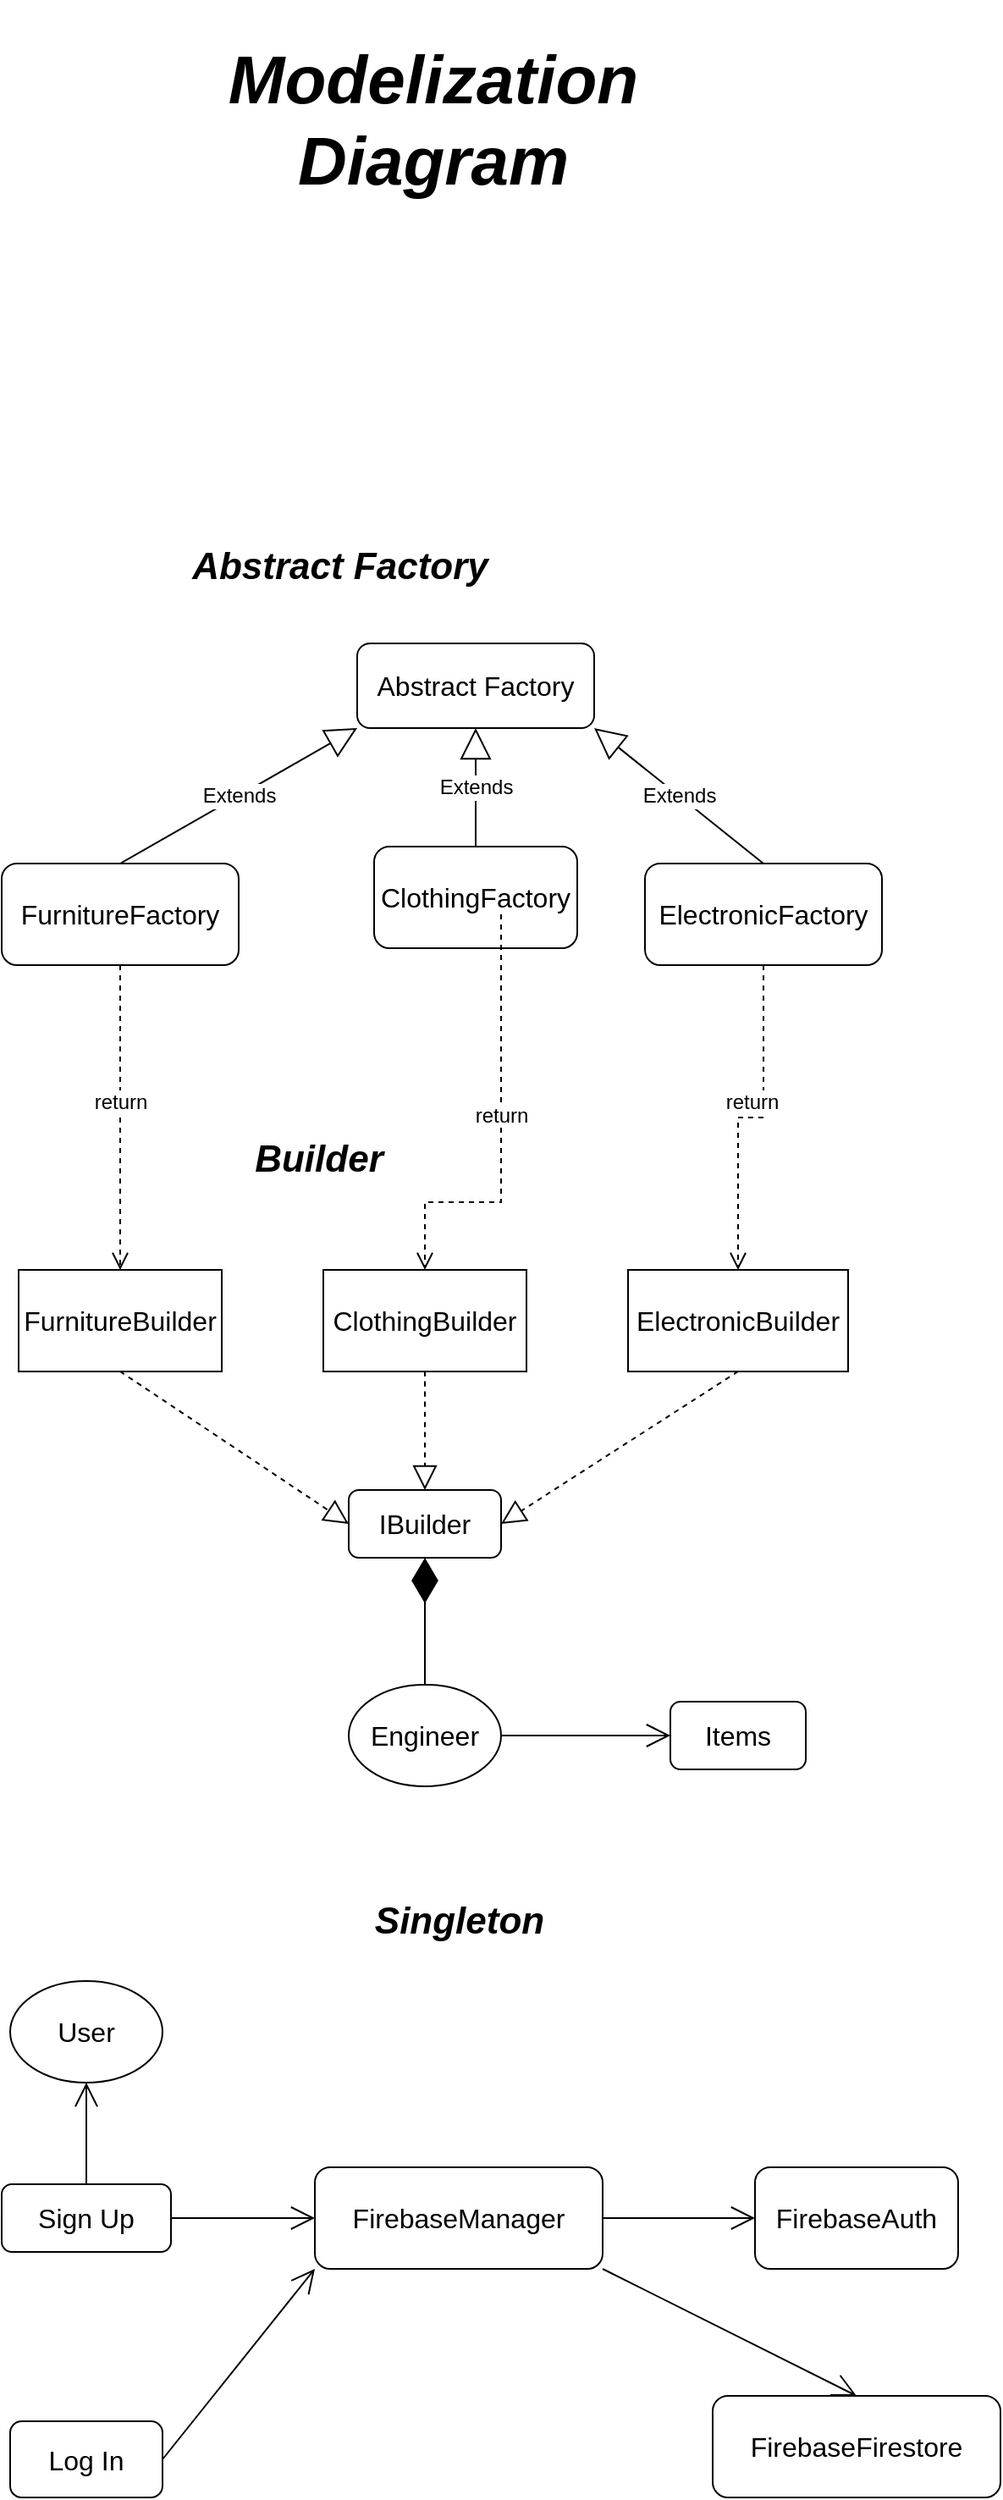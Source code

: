 <mxfile version="21.6.8" type="device">
  <diagram name="Page-1" id="heuBujQ8rneq9T9cYGzG">
    <mxGraphModel dx="2277" dy="1221" grid="1" gridSize="10" guides="1" tooltips="1" connect="1" arrows="1" fold="1" page="0" pageScale="1" pageWidth="827" pageHeight="1169" math="0" shadow="0">
      <root>
        <mxCell id="0" />
        <mxCell id="1" parent="0" />
        <mxCell id="9hzGDvgMQgs1guY_c0qF-1" value="&lt;h1&gt;&lt;span style=&quot;font-size: 40px;&quot;&gt;Modelization Diagram&lt;/span&gt;&lt;/h1&gt;" style="text;strokeColor=none;align=center;fillColor=none;html=1;verticalAlign=middle;whiteSpace=wrap;rounded=0;fontSize=16;fontStyle=3;fontFamily=Helvetica;" parent="1" vertex="1">
          <mxGeometry x="-365" y="-350" width="280" height="120" as="geometry" />
        </mxCell>
        <mxCell id="NAwW4b3B6V8KvW6h2unZ-3" value="Abstract Factory" style="rounded=1;whiteSpace=wrap;html=1;fontSize=16;" parent="1" vertex="1">
          <mxGeometry x="-270" y="20" width="140" height="50" as="geometry" />
        </mxCell>
        <mxCell id="NAwW4b3B6V8KvW6h2unZ-8" value="ClothingFactory&lt;br&gt;" style="rounded=1;whiteSpace=wrap;html=1;fontSize=16;" parent="1" vertex="1">
          <mxGeometry x="-260" y="140" width="120" height="60" as="geometry" />
        </mxCell>
        <mxCell id="NAwW4b3B6V8KvW6h2unZ-9" value="FurnitureFactory" style="rounded=1;whiteSpace=wrap;html=1;fontSize=16;" parent="1" vertex="1">
          <mxGeometry x="-480" y="150" width="140" height="60" as="geometry" />
        </mxCell>
        <mxCell id="NAwW4b3B6V8KvW6h2unZ-10" value="ElectronicFactory" style="rounded=1;whiteSpace=wrap;html=1;fontSize=16;" parent="1" vertex="1">
          <mxGeometry x="-100" y="150" width="140" height="60" as="geometry" />
        </mxCell>
        <mxCell id="NAwW4b3B6V8KvW6h2unZ-29" value="&lt;font style=&quot;font-size: 22px;&quot;&gt;&lt;i&gt;&lt;b&gt;Abstract Factory&lt;/b&gt;&lt;/i&gt;&lt;/font&gt;" style="text;html=1;strokeColor=none;fillColor=none;align=center;verticalAlign=middle;whiteSpace=wrap;rounded=0;fontSize=16;" parent="1" vertex="1">
          <mxGeometry x="-390" y="-40" width="220" height="30" as="geometry" />
        </mxCell>
        <mxCell id="NAwW4b3B6V8KvW6h2unZ-30" value="" style="group" parent="1" vertex="1" connectable="0">
          <mxGeometry x="-470" y="300" width="490" height="395" as="geometry" />
        </mxCell>
        <mxCell id="9hzGDvgMQgs1guY_c0qF-8" value="Engineer" style="ellipse;whiteSpace=wrap;html=1;fontSize=16;" parent="NAwW4b3B6V8KvW6h2unZ-30" vertex="1">
          <mxGeometry x="195" y="335" width="90" height="60" as="geometry" />
        </mxCell>
        <mxCell id="NAwW4b3B6V8KvW6h2unZ-2" value="IBuilder" style="rounded=1;whiteSpace=wrap;html=1;fontSize=16;" parent="NAwW4b3B6V8KvW6h2unZ-30" vertex="1">
          <mxGeometry x="195" y="220" width="90" height="40" as="geometry" />
        </mxCell>
        <mxCell id="NAwW4b3B6V8KvW6h2unZ-4" value="ClothingBuilder" style="rounded=0;whiteSpace=wrap;html=1;fontSize=16;" parent="NAwW4b3B6V8KvW6h2unZ-30" vertex="1">
          <mxGeometry x="180" y="90" width="120" height="60" as="geometry" />
        </mxCell>
        <mxCell id="NAwW4b3B6V8KvW6h2unZ-5" value="ElectronicBuilder" style="rounded=0;whiteSpace=wrap;html=1;fontSize=16;" parent="NAwW4b3B6V8KvW6h2unZ-30" vertex="1">
          <mxGeometry x="360" y="90" width="130" height="60" as="geometry" />
        </mxCell>
        <mxCell id="NAwW4b3B6V8KvW6h2unZ-6" value="FurnitureBuilder" style="rounded=0;whiteSpace=wrap;html=1;fontSize=16;" parent="NAwW4b3B6V8KvW6h2unZ-30" vertex="1">
          <mxGeometry y="90" width="120" height="60" as="geometry" />
        </mxCell>
        <mxCell id="NAwW4b3B6V8KvW6h2unZ-7" value="Items" style="rounded=1;whiteSpace=wrap;html=1;fontSize=16;" parent="NAwW4b3B6V8KvW6h2unZ-30" vertex="1">
          <mxGeometry x="385" y="345" width="80" height="40" as="geometry" />
        </mxCell>
        <mxCell id="NAwW4b3B6V8KvW6h2unZ-22" value="" style="endArrow=diamondThin;endFill=1;endSize=24;html=1;rounded=0;fontSize=12;curved=1;exitX=0.5;exitY=0;exitDx=0;exitDy=0;entryX=0.5;entryY=1;entryDx=0;entryDy=0;" parent="NAwW4b3B6V8KvW6h2unZ-30" source="9hzGDvgMQgs1guY_c0qF-8" target="NAwW4b3B6V8KvW6h2unZ-2" edge="1">
          <mxGeometry width="160" relative="1" as="geometry">
            <mxPoint x="90" y="400" as="sourcePoint" />
            <mxPoint x="210" y="380" as="targetPoint" />
          </mxGeometry>
        </mxCell>
        <mxCell id="NAwW4b3B6V8KvW6h2unZ-23" value="" style="endArrow=block;dashed=1;endFill=0;endSize=12;html=1;rounded=0;fontSize=12;curved=1;entryX=0;entryY=0.5;entryDx=0;entryDy=0;exitX=0.5;exitY=1;exitDx=0;exitDy=0;" parent="NAwW4b3B6V8KvW6h2unZ-30" source="NAwW4b3B6V8KvW6h2unZ-6" target="NAwW4b3B6V8KvW6h2unZ-2" edge="1">
          <mxGeometry width="160" relative="1" as="geometry">
            <mxPoint x="30" y="200" as="sourcePoint" />
            <mxPoint x="190" y="200" as="targetPoint" />
          </mxGeometry>
        </mxCell>
        <mxCell id="NAwW4b3B6V8KvW6h2unZ-24" value="" style="endArrow=block;dashed=1;endFill=0;endSize=12;html=1;rounded=0;fontSize=12;curved=1;entryX=0.5;entryY=0;entryDx=0;entryDy=0;exitX=0.5;exitY=1;exitDx=0;exitDy=0;" parent="NAwW4b3B6V8KvW6h2unZ-30" source="NAwW4b3B6V8KvW6h2unZ-4" target="NAwW4b3B6V8KvW6h2unZ-2" edge="1">
          <mxGeometry width="160" relative="1" as="geometry">
            <mxPoint x="210" y="150" as="sourcePoint" />
            <mxPoint x="350" y="240" as="targetPoint" />
          </mxGeometry>
        </mxCell>
        <mxCell id="NAwW4b3B6V8KvW6h2unZ-25" value="" style="endArrow=block;dashed=1;endFill=0;endSize=12;html=1;rounded=0;fontSize=12;curved=1;entryX=1;entryY=0.5;entryDx=0;entryDy=0;exitX=0.5;exitY=1;exitDx=0;exitDy=0;" parent="NAwW4b3B6V8KvW6h2unZ-30" source="NAwW4b3B6V8KvW6h2unZ-5" target="NAwW4b3B6V8KvW6h2unZ-2" edge="1">
          <mxGeometry width="160" relative="1" as="geometry">
            <mxPoint x="380" y="200" as="sourcePoint" />
            <mxPoint x="520" y="290" as="targetPoint" />
          </mxGeometry>
        </mxCell>
        <mxCell id="NAwW4b3B6V8KvW6h2unZ-26" value="" style="endArrow=open;endFill=1;endSize=12;html=1;rounded=0;fontSize=12;curved=1;entryX=0;entryY=0.5;entryDx=0;entryDy=0;exitX=1;exitY=0.5;exitDx=0;exitDy=0;" parent="NAwW4b3B6V8KvW6h2unZ-30" source="9hzGDvgMQgs1guY_c0qF-8" target="NAwW4b3B6V8KvW6h2unZ-7" edge="1">
          <mxGeometry width="160" relative="1" as="geometry">
            <mxPoint x="290" y="390" as="sourcePoint" />
            <mxPoint x="450" y="390" as="targetPoint" />
          </mxGeometry>
        </mxCell>
        <mxCell id="NAwW4b3B6V8KvW6h2unZ-28" value="&lt;font style=&quot;font-size: 22px;&quot;&gt;&lt;i&gt;&lt;b&gt;Builder&lt;/b&gt;&lt;/i&gt;&lt;/font&gt;" style="text;html=1;strokeColor=none;fillColor=none;align=center;verticalAlign=middle;whiteSpace=wrap;rounded=0;fontSize=16;" parent="NAwW4b3B6V8KvW6h2unZ-30" vertex="1">
          <mxGeometry x="110" y="10" width="135" height="30" as="geometry" />
        </mxCell>
        <mxCell id="NAwW4b3B6V8KvW6h2unZ-38" value="return" style="html=1;verticalAlign=bottom;endArrow=open;dashed=1;endSize=8;edgeStyle=elbowEdgeStyle;elbow=vertical;curved=0;rounded=0;fontSize=12;entryX=0.5;entryY=0;entryDx=0;entryDy=0;exitX=0.5;exitY=1;exitDx=0;exitDy=0;" parent="NAwW4b3B6V8KvW6h2unZ-30" target="NAwW4b3B6V8KvW6h2unZ-4" edge="1">
          <mxGeometry relative="1" as="geometry">
            <mxPoint x="285" y="-120" as="sourcePoint" />
            <mxPoint x="195" y="70" as="targetPoint" />
            <Array as="points">
              <mxPoint x="290" y="50" />
            </Array>
          </mxGeometry>
        </mxCell>
        <mxCell id="NAwW4b3B6V8KvW6h2unZ-31" value="" style="group" parent="1" vertex="1" connectable="0">
          <mxGeometry x="-480" y="760" width="590" height="355" as="geometry" />
        </mxCell>
        <mxCell id="9hzGDvgMQgs1guY_c0qF-2" value="Sign Up" style="rounded=1;whiteSpace=wrap;html=1;fontSize=16;" parent="NAwW4b3B6V8KvW6h2unZ-31" vertex="1">
          <mxGeometry y="170" width="100" height="40" as="geometry" />
        </mxCell>
        <mxCell id="9hzGDvgMQgs1guY_c0qF-4" value="User" style="ellipse;whiteSpace=wrap;html=1;fontSize=16;" parent="NAwW4b3B6V8KvW6h2unZ-31" vertex="1">
          <mxGeometry x="5" y="50" width="90" height="60" as="geometry" />
        </mxCell>
        <mxCell id="9hzGDvgMQgs1guY_c0qF-6" value="Log In" style="rounded=1;whiteSpace=wrap;html=1;fontSize=16;" parent="NAwW4b3B6V8KvW6h2unZ-31" vertex="1">
          <mxGeometry x="5" y="310" width="90" height="45" as="geometry" />
        </mxCell>
        <mxCell id="9hzGDvgMQgs1guY_c0qF-12" value="FirebaseAuth" style="rounded=1;whiteSpace=wrap;html=1;fontSize=16;" parent="NAwW4b3B6V8KvW6h2unZ-31" vertex="1">
          <mxGeometry x="445" y="160" width="120" height="60" as="geometry" />
        </mxCell>
        <mxCell id="9hzGDvgMQgs1guY_c0qF-13" value="FirebaseFirestore" style="rounded=1;whiteSpace=wrap;html=1;fontSize=16;" parent="NAwW4b3B6V8KvW6h2unZ-31" vertex="1">
          <mxGeometry x="420" y="295" width="170" height="60" as="geometry" />
        </mxCell>
        <mxCell id="NAwW4b3B6V8KvW6h2unZ-1" value="FirebaseManager" style="rounded=1;whiteSpace=wrap;html=1;fontSize=16;" parent="NAwW4b3B6V8KvW6h2unZ-31" vertex="1">
          <mxGeometry x="185" y="160" width="170" height="60" as="geometry" />
        </mxCell>
        <mxCell id="NAwW4b3B6V8KvW6h2unZ-13" style="edgeStyle=none;curved=1;rounded=0;orthogonalLoop=1;jettySize=auto;html=1;exitX=1;exitY=1;exitDx=0;exitDy=0;fontSize=12;startSize=8;endSize=8;" parent="NAwW4b3B6V8KvW6h2unZ-31" source="9hzGDvgMQgs1guY_c0qF-2" target="9hzGDvgMQgs1guY_c0qF-2" edge="1">
          <mxGeometry relative="1" as="geometry" />
        </mxCell>
        <mxCell id="NAwW4b3B6V8KvW6h2unZ-14" value="" style="endArrow=open;endFill=1;endSize=12;html=1;rounded=0;fontSize=12;curved=1;entryX=0.5;entryY=1;entryDx=0;entryDy=0;exitX=0.5;exitY=0;exitDx=0;exitDy=0;" parent="NAwW4b3B6V8KvW6h2unZ-31" source="9hzGDvgMQgs1guY_c0qF-2" target="9hzGDvgMQgs1guY_c0qF-4" edge="1">
          <mxGeometry width="160" relative="1" as="geometry">
            <mxPoint x="-225" y="240" as="sourcePoint" />
            <mxPoint x="-65" y="240" as="targetPoint" />
          </mxGeometry>
        </mxCell>
        <mxCell id="NAwW4b3B6V8KvW6h2unZ-15" value="" style="endArrow=open;endFill=1;endSize=12;html=1;rounded=0;fontSize=12;curved=1;entryX=0;entryY=0.5;entryDx=0;entryDy=0;exitX=1;exitY=0.5;exitDx=0;exitDy=0;" parent="NAwW4b3B6V8KvW6h2unZ-31" source="9hzGDvgMQgs1guY_c0qF-2" target="NAwW4b3B6V8KvW6h2unZ-1" edge="1">
          <mxGeometry width="160" relative="1" as="geometry">
            <mxPoint x="-155" y="200" as="sourcePoint" />
            <mxPoint x="-155" y="140" as="targetPoint" />
          </mxGeometry>
        </mxCell>
        <mxCell id="NAwW4b3B6V8KvW6h2unZ-16" value="" style="endArrow=open;endFill=1;endSize=12;html=1;rounded=0;fontSize=12;curved=1;entryX=0;entryY=1;entryDx=0;entryDy=0;exitX=1;exitY=0.5;exitDx=0;exitDy=0;" parent="NAwW4b3B6V8KvW6h2unZ-31" source="9hzGDvgMQgs1guY_c0qF-6" target="NAwW4b3B6V8KvW6h2unZ-1" edge="1">
          <mxGeometry width="160" relative="1" as="geometry">
            <mxPoint x="235" y="310" as="sourcePoint" />
            <mxPoint x="320" y="310" as="targetPoint" />
          </mxGeometry>
        </mxCell>
        <mxCell id="NAwW4b3B6V8KvW6h2unZ-17" value="" style="endArrow=open;endFill=1;endSize=12;html=1;rounded=0;fontSize=12;curved=1;entryX=0;entryY=0.5;entryDx=0;entryDy=0;exitX=1;exitY=0.5;exitDx=0;exitDy=0;" parent="NAwW4b3B6V8KvW6h2unZ-31" source="NAwW4b3B6V8KvW6h2unZ-1" target="9hzGDvgMQgs1guY_c0qF-12" edge="1">
          <mxGeometry width="160" relative="1" as="geometry">
            <mxPoint x="385" y="270" as="sourcePoint" />
            <mxPoint x="475" y="157" as="targetPoint" />
          </mxGeometry>
        </mxCell>
        <mxCell id="NAwW4b3B6V8KvW6h2unZ-18" value="" style="endArrow=open;endFill=1;endSize=12;html=1;rounded=0;fontSize=12;curved=1;entryX=0.5;entryY=0;entryDx=0;entryDy=0;exitX=1;exitY=1;exitDx=0;exitDy=0;" parent="NAwW4b3B6V8KvW6h2unZ-31" source="NAwW4b3B6V8KvW6h2unZ-1" target="9hzGDvgMQgs1guY_c0qF-13" edge="1">
          <mxGeometry width="160" relative="1" as="geometry">
            <mxPoint x="285" y="310" as="sourcePoint" />
            <mxPoint x="375" y="310" as="targetPoint" />
          </mxGeometry>
        </mxCell>
        <mxCell id="NAwW4b3B6V8KvW6h2unZ-27" value="&lt;font style=&quot;font-size: 22px;&quot;&gt;&lt;i&gt;&lt;b&gt;Singleton&lt;/b&gt;&lt;/i&gt;&lt;/font&gt;" style="text;html=1;strokeColor=none;fillColor=none;align=center;verticalAlign=middle;whiteSpace=wrap;rounded=0;fontSize=16;" parent="NAwW4b3B6V8KvW6h2unZ-31" vertex="1">
          <mxGeometry x="202.5" width="135" height="30" as="geometry" />
        </mxCell>
        <mxCell id="NAwW4b3B6V8KvW6h2unZ-33" style="edgeStyle=none;curved=1;rounded=0;orthogonalLoop=1;jettySize=auto;html=1;exitX=0;exitY=0.75;exitDx=0;exitDy=0;fontSize=12;startSize=8;endSize=8;" parent="1" source="NAwW4b3B6V8KvW6h2unZ-3" target="NAwW4b3B6V8KvW6h2unZ-3" edge="1">
          <mxGeometry relative="1" as="geometry" />
        </mxCell>
        <mxCell id="NAwW4b3B6V8KvW6h2unZ-34" value="Extends" style="endArrow=block;endSize=16;endFill=0;html=1;rounded=0;fontSize=12;curved=1;exitX=0.5;exitY=0;exitDx=0;exitDy=0;entryX=0.5;entryY=1;entryDx=0;entryDy=0;" parent="1" source="NAwW4b3B6V8KvW6h2unZ-8" target="NAwW4b3B6V8KvW6h2unZ-3" edge="1">
          <mxGeometry width="160" relative="1" as="geometry">
            <mxPoint x="60" y="150" as="sourcePoint" />
            <mxPoint x="130" y="45" as="targetPoint" />
          </mxGeometry>
        </mxCell>
        <mxCell id="NAwW4b3B6V8KvW6h2unZ-35" value="Extends" style="endArrow=block;endSize=16;endFill=0;html=1;rounded=0;fontSize=12;curved=1;exitX=0.5;exitY=0;exitDx=0;exitDy=0;entryX=1;entryY=1;entryDx=0;entryDy=0;" parent="1" source="NAwW4b3B6V8KvW6h2unZ-10" target="NAwW4b3B6V8KvW6h2unZ-3" edge="1">
          <mxGeometry width="160" relative="1" as="geometry">
            <mxPoint x="-20" y="60" as="sourcePoint" />
            <mxPoint x="50" y="-45" as="targetPoint" />
          </mxGeometry>
        </mxCell>
        <mxCell id="NAwW4b3B6V8KvW6h2unZ-36" value="Extends" style="endArrow=block;endSize=16;endFill=0;html=1;rounded=0;fontSize=12;curved=1;exitX=0.5;exitY=0;exitDx=0;exitDy=0;entryX=0;entryY=1;entryDx=0;entryDy=0;" parent="1" source="NAwW4b3B6V8KvW6h2unZ-9" target="NAwW4b3B6V8KvW6h2unZ-3" edge="1">
          <mxGeometry width="160" relative="1" as="geometry">
            <mxPoint x="-410" as="sourcePoint" />
            <mxPoint x="-340" y="-105" as="targetPoint" />
          </mxGeometry>
        </mxCell>
        <mxCell id="NAwW4b3B6V8KvW6h2unZ-37" value="return" style="html=1;verticalAlign=bottom;endArrow=open;dashed=1;endSize=8;edgeStyle=elbowEdgeStyle;elbow=vertical;curved=0;rounded=0;fontSize=12;entryX=0.5;entryY=0;entryDx=0;entryDy=0;exitX=0.5;exitY=1;exitDx=0;exitDy=0;" parent="1" source="NAwW4b3B6V8KvW6h2unZ-9" target="NAwW4b3B6V8KvW6h2unZ-6" edge="1">
          <mxGeometry relative="1" as="geometry">
            <mxPoint x="-510" y="250" as="sourcePoint" />
            <mxPoint x="-590" y="250" as="targetPoint" />
          </mxGeometry>
        </mxCell>
        <mxCell id="NAwW4b3B6V8KvW6h2unZ-39" value="return" style="html=1;verticalAlign=bottom;endArrow=open;dashed=1;endSize=8;edgeStyle=elbowEdgeStyle;elbow=vertical;curved=0;rounded=0;fontSize=12;entryX=0.5;entryY=0;entryDx=0;entryDy=0;exitX=0.5;exitY=1;exitDx=0;exitDy=0;" parent="1" source="NAwW4b3B6V8KvW6h2unZ-10" target="NAwW4b3B6V8KvW6h2unZ-5" edge="1">
          <mxGeometry relative="1" as="geometry">
            <mxPoint x="120" y="270" as="sourcePoint" />
            <mxPoint x="120" y="450" as="targetPoint" />
          </mxGeometry>
        </mxCell>
      </root>
    </mxGraphModel>
  </diagram>
</mxfile>
